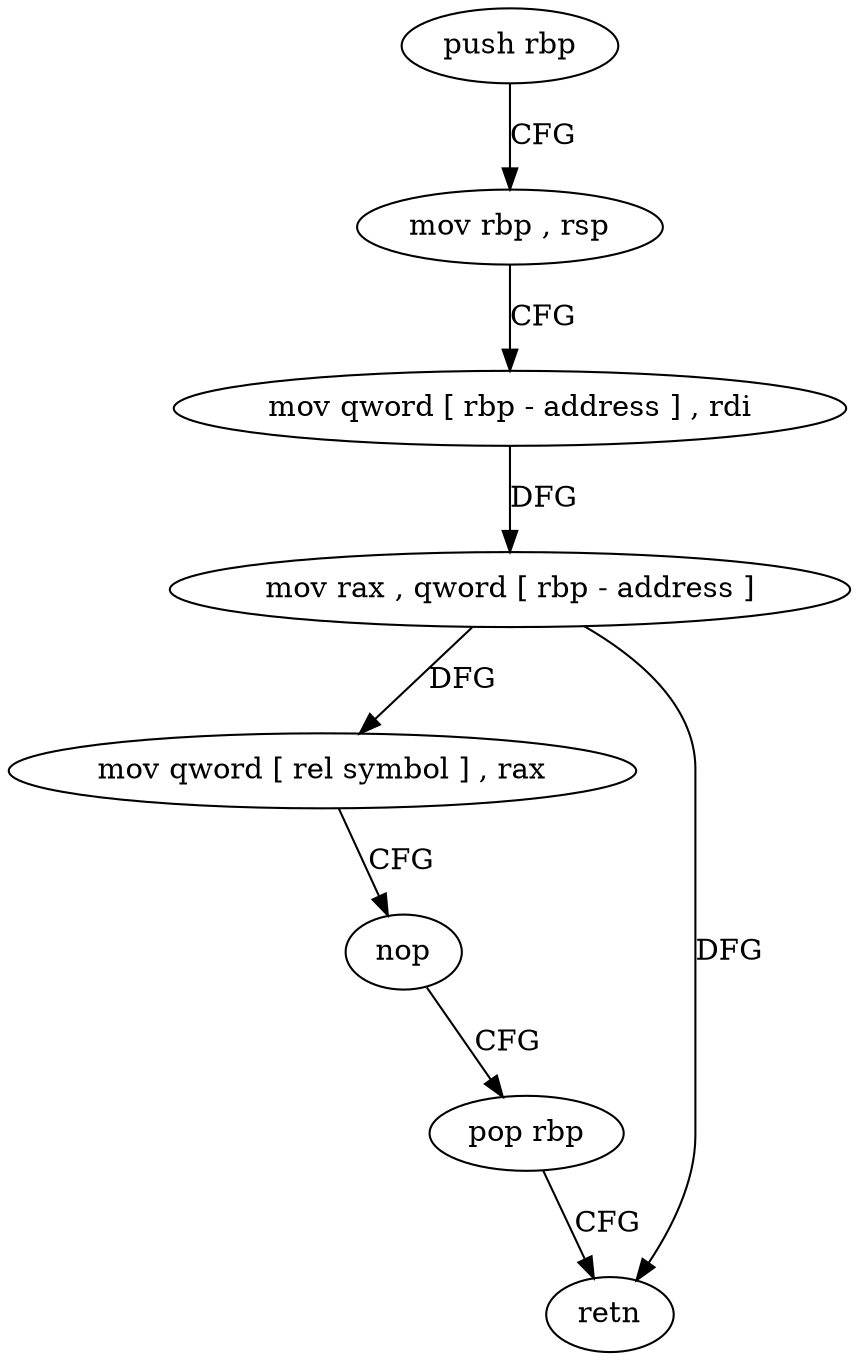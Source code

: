 digraph "func" {
"4288897" [label = "push rbp" ]
"4288898" [label = "mov rbp , rsp" ]
"4288901" [label = "mov qword [ rbp - address ] , rdi" ]
"4288905" [label = "mov rax , qword [ rbp - address ]" ]
"4288909" [label = "mov qword [ rel symbol ] , rax" ]
"4288916" [label = "nop" ]
"4288917" [label = "pop rbp" ]
"4288918" [label = "retn" ]
"4288897" -> "4288898" [ label = "CFG" ]
"4288898" -> "4288901" [ label = "CFG" ]
"4288901" -> "4288905" [ label = "DFG" ]
"4288905" -> "4288909" [ label = "DFG" ]
"4288905" -> "4288918" [ label = "DFG" ]
"4288909" -> "4288916" [ label = "CFG" ]
"4288916" -> "4288917" [ label = "CFG" ]
"4288917" -> "4288918" [ label = "CFG" ]
}

